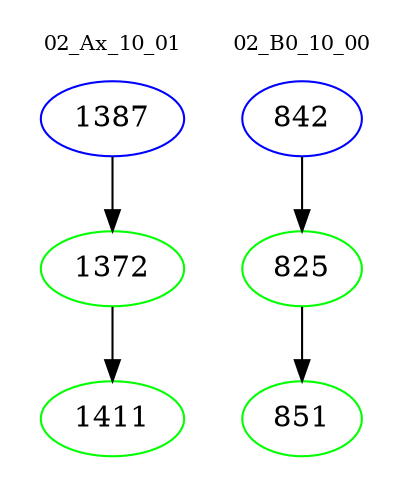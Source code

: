 digraph{
subgraph cluster_0 {
color = white
label = "02_Ax_10_01";
fontsize=10;
T0_1387 [label="1387", color="blue"]
T0_1387 -> T0_1372 [color="black"]
T0_1372 [label="1372", color="green"]
T0_1372 -> T0_1411 [color="black"]
T0_1411 [label="1411", color="green"]
}
subgraph cluster_1 {
color = white
label = "02_B0_10_00";
fontsize=10;
T1_842 [label="842", color="blue"]
T1_842 -> T1_825 [color="black"]
T1_825 [label="825", color="green"]
T1_825 -> T1_851 [color="black"]
T1_851 [label="851", color="green"]
}
}
